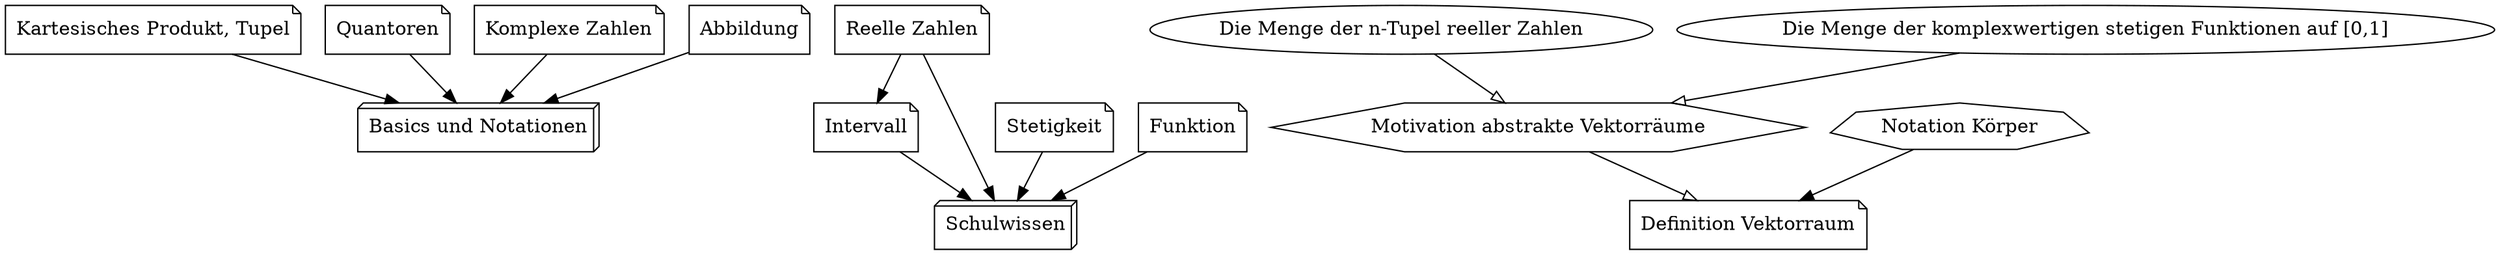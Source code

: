 











digraph G {
p1[label="Kartesisches Produkt, Tupel", shape=note]
p2[label="Quantoren", shape=note]
p3[label="Reelle Zahlen", shape=note]
p4[label="Komplexe Zahlen", shape=note]
p5[label="Stetigkeit", shape=note]
p6[label="Intervall", shape=note]
p7[label="Abbildung", shape=note]
p8[label="Funktion", shape=note]

m1[label="Basics und Notationen", shape=box3d]
m2[label="Schulwissen", shape=box3d]

n1_1[label="Die Menge der n-Tupel reeller Zahlen", shape=ellipse]
n1_2[label="Die Menge der komplexwertigen stetigen Funktionen auf [0,1]", shape=ellipse]
n1_3[label="Motivation abstrakte Vektorräume", shape=hexagon]
n1_4[label="Notation Körper", shape=septagon]
n1_5[label="Definition Vektorraum", shape=note]

p1->m1 [arrowhead=normal]
p2->m1 [arrowhead=normal]
p4->m1 [arrowhead=normal]
p7->m1 [arrowhead=normal]

p3->m2 [arrowhead=normal]
p5->m2 [arrowhead=normal]
p6->m2 [arrowhead=normal]
p8->m2 [arrowhead=normal]

p3->p6 [arrowhead=normal]

n1_1->n1_3 [arrowhead=onormal]
n1_2->n1_3 [arrowhead=onormal]
n1_3->n1_5 [arrowhead=onormal]
n1_4->n1_5 [arrowhead=normal]

}